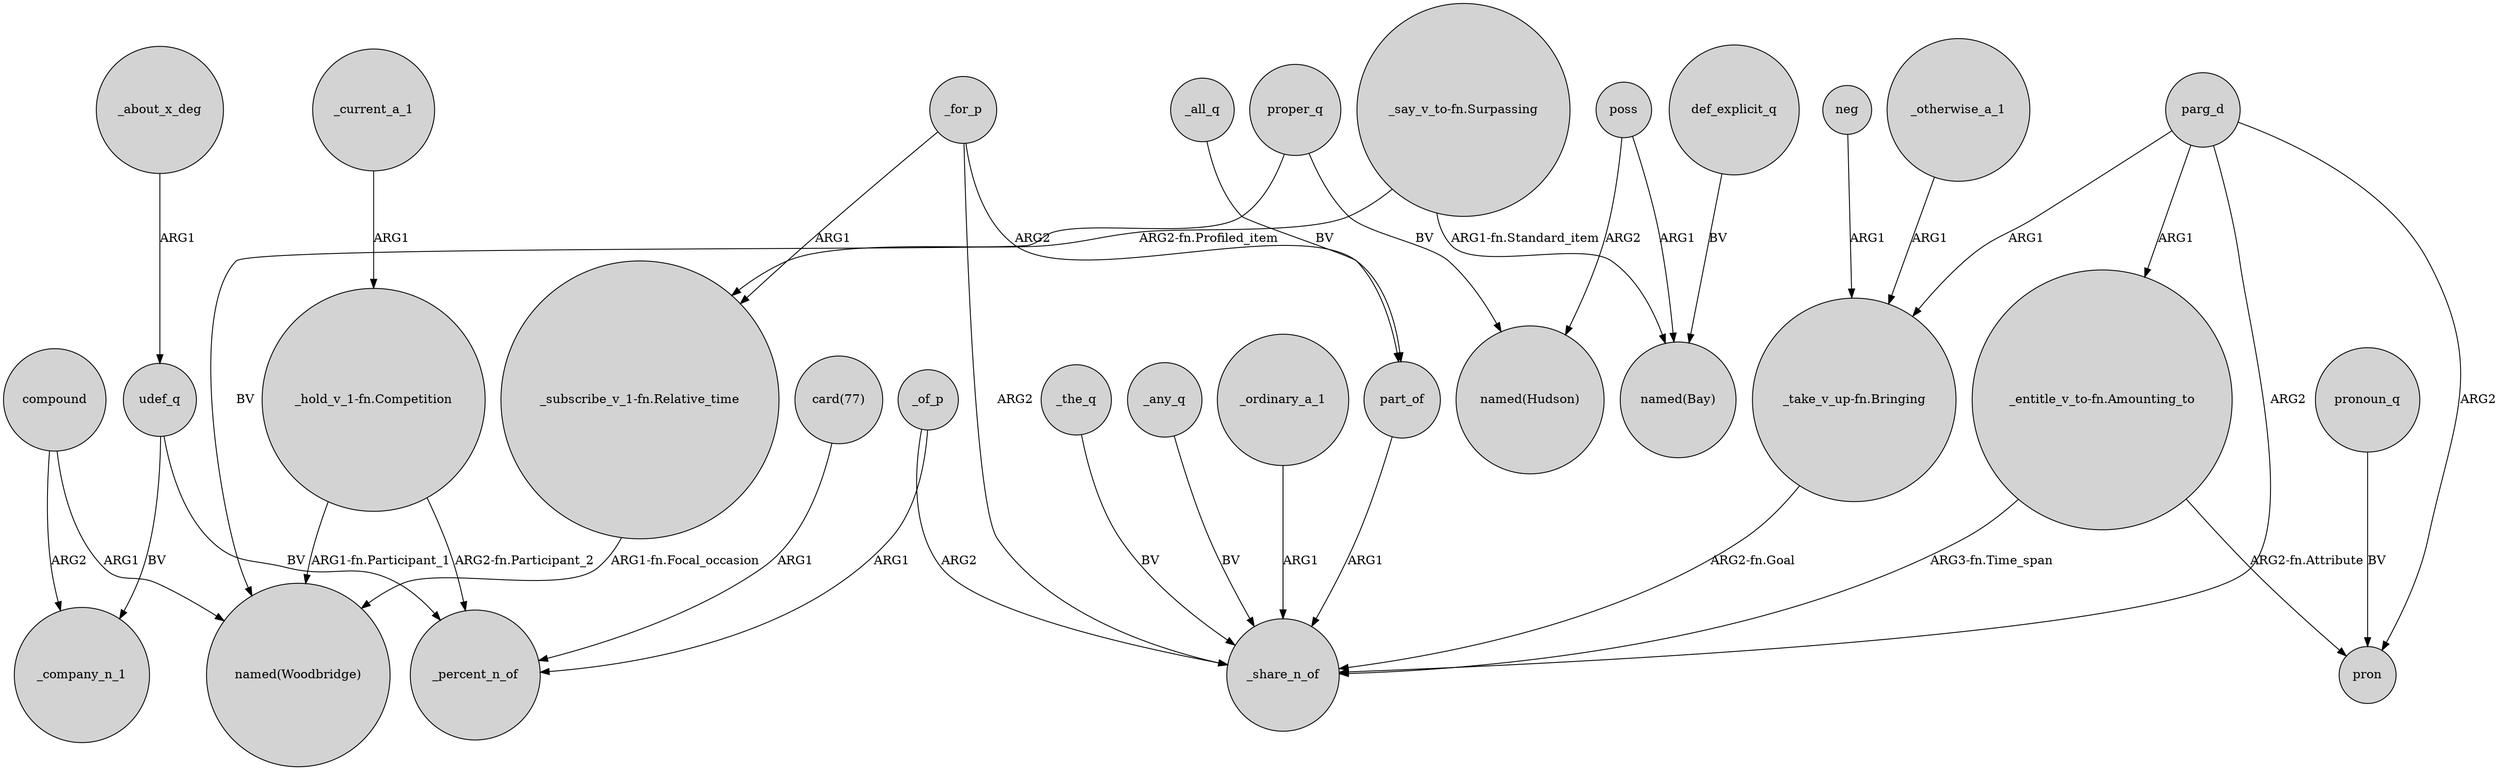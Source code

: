 digraph {
	node [shape=circle style=filled]
	_current_a_1 -> "_hold_v_1-fn.Competition" [label=ARG1]
	"_entitle_v_to-fn.Amounting_to" -> pron [label="ARG2-fn.Attribute"]
	_for_p -> _share_n_of [label=ARG2]
	poss -> "named(Bay)" [label=ARG1]
	"_entitle_v_to-fn.Amounting_to" -> _share_n_of [label="ARG3-fn.Time_span"]
	compound -> _company_n_1 [label=ARG2]
	udef_q -> _company_n_1 [label=BV]
	parg_d -> pron [label=ARG2]
	compound -> "named(Woodbridge)" [label=ARG1]
	_for_p -> part_of [label=ARG2]
	_the_q -> _share_n_of [label=BV]
	"_hold_v_1-fn.Competition" -> _percent_n_of [label="ARG2-fn.Participant_2"]
	_for_p -> "_subscribe_v_1-fn.Relative_time" [label=ARG1]
	proper_q -> "named(Hudson)" [label=BV]
	_all_q -> part_of [label=BV]
	_of_p -> _percent_n_of [label=ARG1]
	parg_d -> "_entitle_v_to-fn.Amounting_to" [label=ARG1]
	"_subscribe_v_1-fn.Relative_time" -> "named(Woodbridge)" [label="ARG1-fn.Focal_occasion"]
	proper_q -> "named(Woodbridge)" [label=BV]
	neg -> "_take_v_up-fn.Bringing" [label=ARG1]
	_about_x_deg -> udef_q [label=ARG1]
	parg_d -> "_take_v_up-fn.Bringing" [label=ARG1]
	pronoun_q -> pron [label=BV]
	udef_q -> _percent_n_of [label=BV]
	_otherwise_a_1 -> "_take_v_up-fn.Bringing" [label=ARG1]
	_any_q -> _share_n_of [label=BV]
	def_explicit_q -> "named(Bay)" [label=BV]
	"_hold_v_1-fn.Competition" -> "named(Woodbridge)" [label="ARG1-fn.Participant_1"]
	"card(77)" -> _percent_n_of [label=ARG1]
	parg_d -> _share_n_of [label=ARG2]
	"_say_v_to-fn.Surpassing" -> "_subscribe_v_1-fn.Relative_time" [label="ARG2-fn.Profiled_item"]
	"_take_v_up-fn.Bringing" -> _share_n_of [label="ARG2-fn.Goal"]
	poss -> "named(Hudson)" [label=ARG2]
	_of_p -> _share_n_of [label=ARG2]
	_ordinary_a_1 -> _share_n_of [label=ARG1]
	"_say_v_to-fn.Surpassing" -> "named(Bay)" [label="ARG1-fn.Standard_item"]
	part_of -> _share_n_of [label=ARG1]
}
